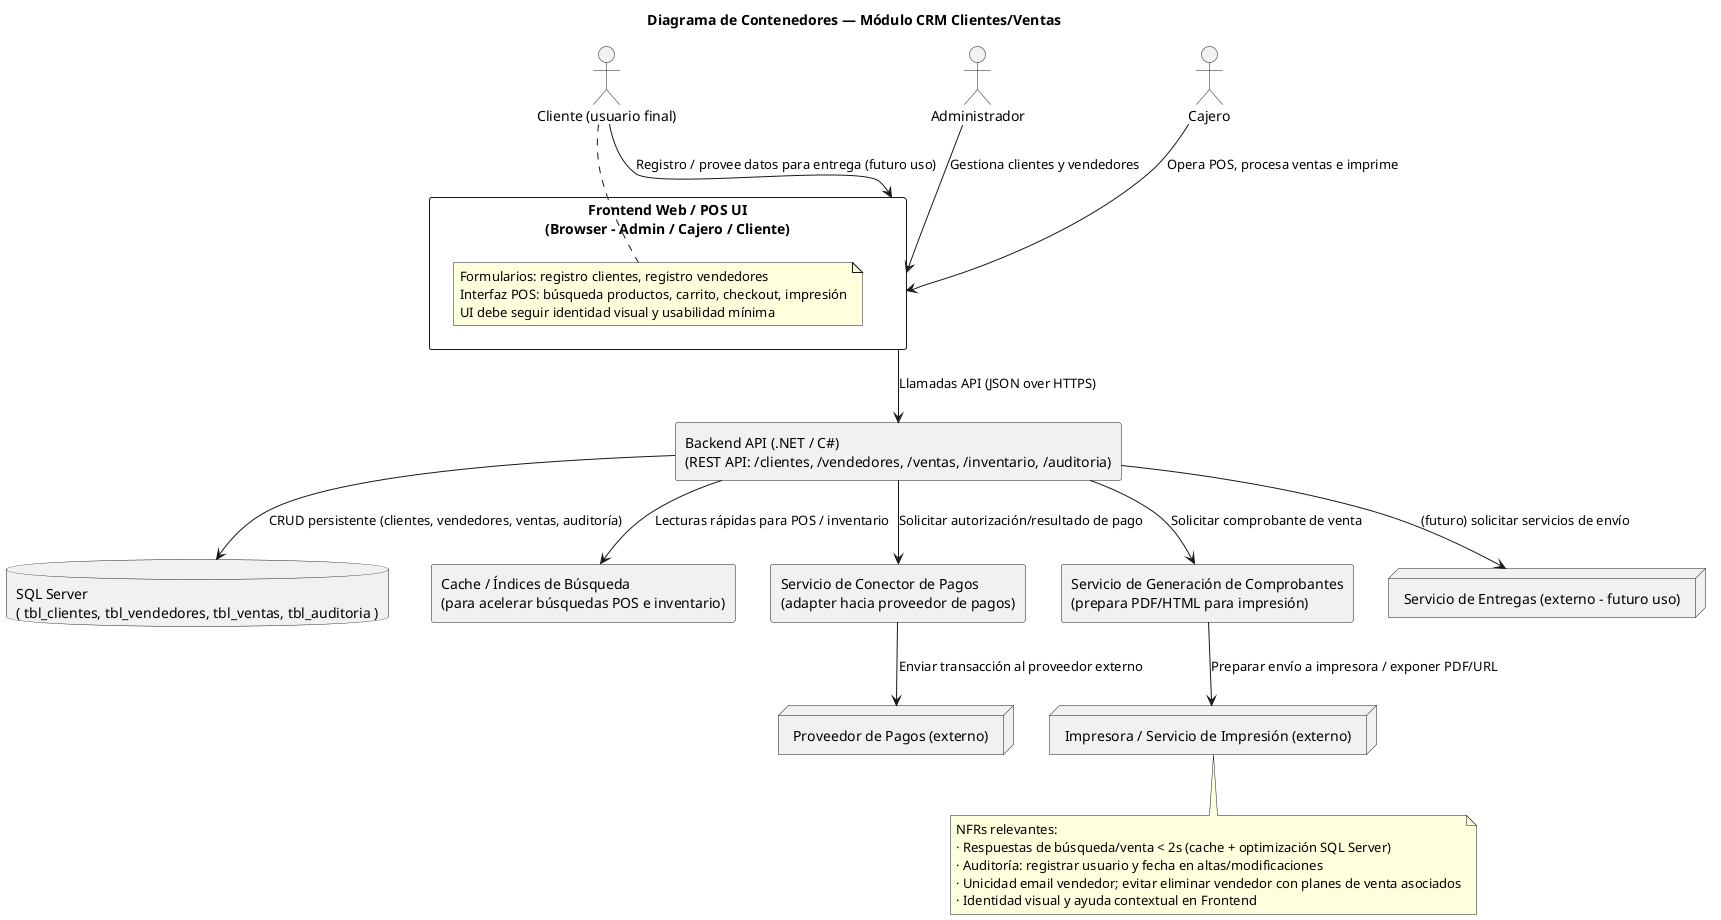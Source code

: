 @startuml Contenedores_CRM_Correcto
skinparam titleFontSize 14
title Diagrama de Contenedores — Módulo CRM Clientes/Ventas

actor "Administrador" as Admin
actor "Cajero" as Cajero
actor "Cliente (usuario final)" as Cliente

' Contenedores principales del sistema
rectangle "Frontend Web / POS UI\n(Browser - Admin / Cajero / Cliente)" as Frontend {
  note right
  Formularios: registro clientes, registro vendedores
  Interfaz POS: búsqueda productos, carrito, checkout, impresión
  UI debe seguir identidad visual y usabilidad mínima
  end note
}

rectangle "Backend API (.NET / C#)\n(REST API: /clientes, /vendedores, /ventas, /inventario, /auditoria)" as Backend

database "SQL Server\n( tbl_clientes, tbl_vendedores, tbl_ventas, tbl_auditoria )" as SQLServer

rectangle "Cache / Índices de Búsqueda\n(para acelerar búsquedas POS e inventario)" as Cache

rectangle "Servicio de Conector de Pagos\n(adapter hacia proveedor de pagos)" as PaymentConnector
rectangle "Servicio de Generación de Comprobantes\n(prepara PDF/HTML para impresión)" as ReceiptService
node "Proveedor de Pagos (externo)" as PagoExt
node "Servicio de Entregas (externo - futuro uso)" as DeliveryExt
node "Impresora / Servicio de Impresión (externo)" as PrinterExt

' Interacciones
Admin --> Frontend : Gestiona clientes y vendedores
Cajero --> Frontend : Opera POS, procesa ventas e imprime
Cliente --> Frontend : Registro / provee datos para entrega (futuro uso)

Frontend --> Backend : Llamadas API (JSON over HTTPS)
Backend --> SQLServer : CRUD persistente (clientes, vendedores, ventas, auditoría)
Backend --> Cache : Lecturas rápidas para POS / inventario
Backend --> PaymentConnector : Solicitar autorización/resultado de pago
PaymentConnector --> PagoExt : Enviar transacción al proveedor externo
Backend --> ReceiptService : Solicitar comprobante de venta
ReceiptService --> PrinterExt : Preparar envío a impresora / exponer PDF/URL
Backend --> DeliveryExt : (futuro) solicitar servicios de envío

' Notas de NFR
note bottom
NFRs relevantes:
· Respuestas de búsqueda/venta < 2s (cache + optimización SQL Server)
· Auditoría: registrar usuario y fecha en altas/modificaciones
· Unicidad email vendedor; evitar eliminar vendedor con planes de venta asociados
· Identidad visual y ayuda contextual en Frontend
end note

@enduml
